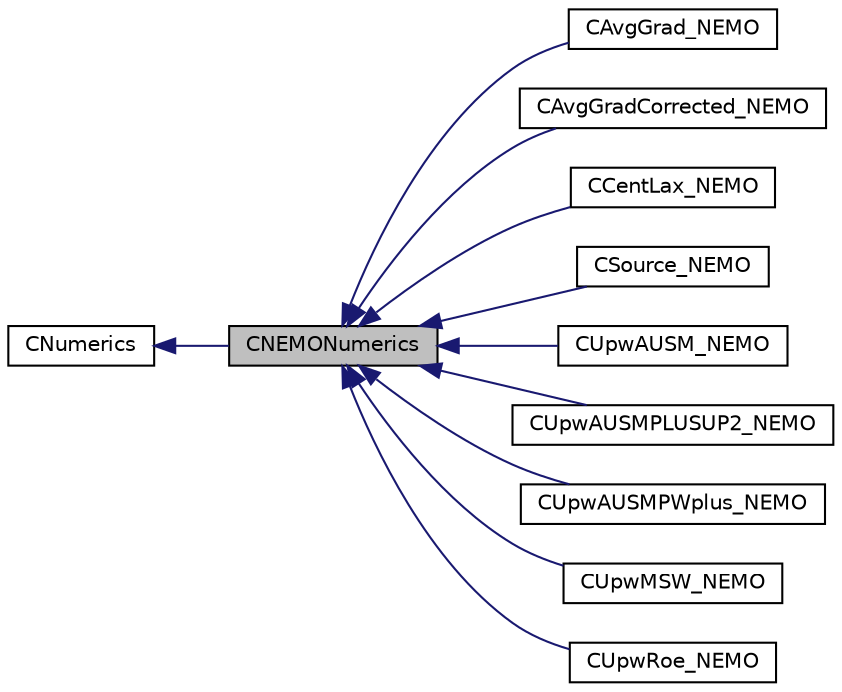 digraph "CNEMONumerics"
{
 // LATEX_PDF_SIZE
  edge [fontname="Helvetica",fontsize="10",labelfontname="Helvetica",labelfontsize="10"];
  node [fontname="Helvetica",fontsize="10",shape=record];
  rankdir="LR";
  Node1 [label="CNEMONumerics",height=0.2,width=0.4,color="black", fillcolor="grey75", style="filled", fontcolor="black",tooltip="Base class template NEMO numerics."];
  Node2 -> Node1 [dir="back",color="midnightblue",fontsize="10",style="solid",fontname="Helvetica"];
  Node2 [label="CNumerics",height=0.2,width=0.4,color="black", fillcolor="white", style="filled",URL="$classCNumerics.html",tooltip="Class for defining the numerical methods."];
  Node1 -> Node3 [dir="back",color="midnightblue",fontsize="10",style="solid",fontname="Helvetica"];
  Node3 [label="CAvgGrad_NEMO",height=0.2,width=0.4,color="black", fillcolor="white", style="filled",URL="$classCAvgGrad__NEMO.html",tooltip="Class for computing viscous term using the average of gradients."];
  Node1 -> Node4 [dir="back",color="midnightblue",fontsize="10",style="solid",fontname="Helvetica"];
  Node4 [label="CAvgGradCorrected_NEMO",height=0.2,width=0.4,color="black", fillcolor="white", style="filled",URL="$classCAvgGradCorrected__NEMO.html",tooltip="Class for computing viscous term using the average of gradients."];
  Node1 -> Node5 [dir="back",color="midnightblue",fontsize="10",style="solid",fontname="Helvetica"];
  Node5 [label="CCentLax_NEMO",height=0.2,width=0.4,color="black", fillcolor="white", style="filled",URL="$classCCentLax__NEMO.html",tooltip="Class for computing the Lax-Friedrich centered scheme."];
  Node1 -> Node6 [dir="back",color="midnightblue",fontsize="10",style="solid",fontname="Helvetica"];
  Node6 [label="CSource_NEMO",height=0.2,width=0.4,color="black", fillcolor="white", style="filled",URL="$classCSource__NEMO.html",tooltip="Class for two-temperature model source terms."];
  Node1 -> Node7 [dir="back",color="midnightblue",fontsize="10",style="solid",fontname="Helvetica"];
  Node7 [label="CUpwAUSM_NEMO",height=0.2,width=0.4,color="black", fillcolor="white", style="filled",URL="$classCUpwAUSM__NEMO.html",tooltip="Class for solving an approximate Riemann AUSM."];
  Node1 -> Node8 [dir="back",color="midnightblue",fontsize="10",style="solid",fontname="Helvetica"];
  Node8 [label="CUpwAUSMPLUSUP2_NEMO",height=0.2,width=0.4,color="black", fillcolor="white", style="filled",URL="$classCUpwAUSMPLUSUP2__NEMO.html",tooltip="Class for solving an approximate Riemann AUSM+ -up2, Two-Temperature Model. https://doi...."];
  Node1 -> Node9 [dir="back",color="midnightblue",fontsize="10",style="solid",fontname="Helvetica"];
  Node9 [label="CUpwAUSMPWplus_NEMO",height=0.2,width=0.4,color="black", fillcolor="white", style="filled",URL="$classCUpwAUSMPWplus__NEMO.html",tooltip=" "];
  Node1 -> Node10 [dir="back",color="midnightblue",fontsize="10",style="solid",fontname="Helvetica"];
  Node10 [label="CUpwMSW_NEMO",height=0.2,width=0.4,color="black", fillcolor="white", style="filled",URL="$classCUpwMSW__NEMO.html",tooltip="Class for solving a flux-vector splitting method by Steger & Warming, modified version."];
  Node1 -> Node11 [dir="back",color="midnightblue",fontsize="10",style="solid",fontname="Helvetica"];
  Node11 [label="CUpwRoe_NEMO",height=0.2,width=0.4,color="black", fillcolor="white", style="filled",URL="$classCUpwRoe__NEMO.html",tooltip="Class for evaluating the Riemann problem using Roe's scheme for a two-temperature model."];
}
